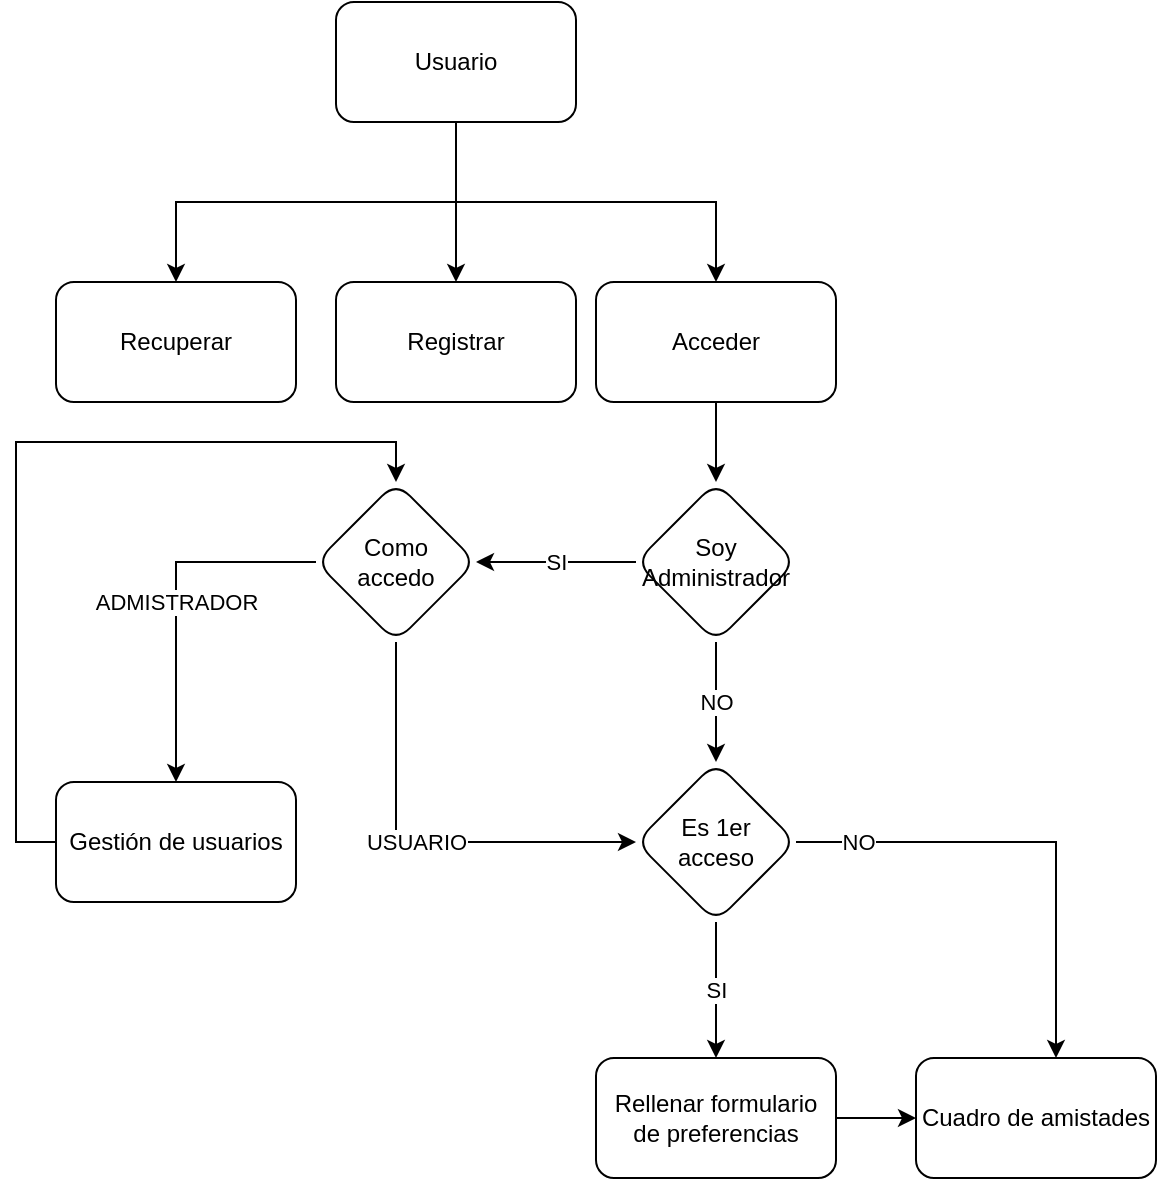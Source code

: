 <mxfile version="13.7.3" type="device"><diagram id="LEtIRIh8ZlxYXZfya3ff" name="Página-1"><mxGraphModel dx="967" dy="593" grid="1" gridSize="10" guides="1" tooltips="1" connect="1" arrows="1" fold="1" page="1" pageScale="1" pageWidth="827" pageHeight="1169" math="0" shadow="0"><root><mxCell id="0"/><mxCell id="1" parent="0"/><mxCell id="Gp6VIrjqDEYNjWv2Hnc3-4" value="" style="edgeStyle=orthogonalEdgeStyle;rounded=0;orthogonalLoop=1;jettySize=auto;html=1;" edge="1" parent="1" source="Gp6VIrjqDEYNjWv2Hnc3-2" target="Gp6VIrjqDEYNjWv2Hnc3-3"><mxGeometry relative="1" as="geometry"><Array as="points"><mxPoint x="339" y="402"/><mxPoint x="469" y="402"/></Array></mxGeometry></mxCell><mxCell id="Gp6VIrjqDEYNjWv2Hnc3-6" value="" style="edgeStyle=orthogonalEdgeStyle;rounded=0;orthogonalLoop=1;jettySize=auto;html=1;" edge="1" parent="1" source="Gp6VIrjqDEYNjWv2Hnc3-2" target="Gp6VIrjqDEYNjWv2Hnc3-5"><mxGeometry relative="1" as="geometry"/></mxCell><mxCell id="Gp6VIrjqDEYNjWv2Hnc3-8" value="" style="edgeStyle=orthogonalEdgeStyle;rounded=0;orthogonalLoop=1;jettySize=auto;html=1;" edge="1" parent="1" source="Gp6VIrjqDEYNjWv2Hnc3-2" target="Gp6VIrjqDEYNjWv2Hnc3-7"><mxGeometry relative="1" as="geometry"><Array as="points"><mxPoint x="339" y="402"/><mxPoint x="199" y="402"/></Array></mxGeometry></mxCell><mxCell id="Gp6VIrjqDEYNjWv2Hnc3-2" value="Usuario" style="rounded=1;whiteSpace=wrap;html=1;" vertex="1" parent="1"><mxGeometry x="279" y="302" width="120" height="60" as="geometry"/></mxCell><mxCell id="Gp6VIrjqDEYNjWv2Hnc3-10" value="" style="edgeStyle=orthogonalEdgeStyle;rounded=0;orthogonalLoop=1;jettySize=auto;html=1;" edge="1" parent="1" source="Gp6VIrjqDEYNjWv2Hnc3-3" target="Gp6VIrjqDEYNjWv2Hnc3-9"><mxGeometry relative="1" as="geometry"><Array as="points"><mxPoint x="469" y="532"/><mxPoint x="469" y="532"/></Array></mxGeometry></mxCell><mxCell id="Gp6VIrjqDEYNjWv2Hnc3-3" value="Acceder" style="rounded=1;whiteSpace=wrap;html=1;" vertex="1" parent="1"><mxGeometry x="409" y="442" width="120" height="60" as="geometry"/></mxCell><mxCell id="Gp6VIrjqDEYNjWv2Hnc3-5" value="Registrar" style="whiteSpace=wrap;html=1;rounded=1;" vertex="1" parent="1"><mxGeometry x="279" y="442" width="120" height="60" as="geometry"/></mxCell><mxCell id="Gp6VIrjqDEYNjWv2Hnc3-7" value="Recuperar" style="rounded=1;whiteSpace=wrap;html=1;" vertex="1" parent="1"><mxGeometry x="139" y="442" width="120" height="60" as="geometry"/></mxCell><mxCell id="Gp6VIrjqDEYNjWv2Hnc3-12" value="ADMISTRADOR" style="edgeStyle=orthogonalEdgeStyle;rounded=0;orthogonalLoop=1;jettySize=auto;html=1;" edge="1" parent="1" source="Gp6VIrjqDEYNjWv2Hnc3-25" target="Gp6VIrjqDEYNjWv2Hnc3-11"><mxGeometry relative="1" as="geometry"><mxPoint x="270" y="610" as="sourcePoint"/></mxGeometry></mxCell><mxCell id="Gp6VIrjqDEYNjWv2Hnc3-16" value="NO" style="edgeStyle=orthogonalEdgeStyle;rounded=0;orthogonalLoop=1;jettySize=auto;html=1;" edge="1" parent="1" source="Gp6VIrjqDEYNjWv2Hnc3-9" target="Gp6VIrjqDEYNjWv2Hnc3-15"><mxGeometry relative="1" as="geometry"><Array as="points"><mxPoint x="469" y="642"/><mxPoint x="469" y="642"/></Array></mxGeometry></mxCell><mxCell id="Gp6VIrjqDEYNjWv2Hnc3-26" value="SI" style="edgeStyle=orthogonalEdgeStyle;rounded=0;orthogonalLoop=1;jettySize=auto;html=1;" edge="1" parent="1" source="Gp6VIrjqDEYNjWv2Hnc3-9" target="Gp6VIrjqDEYNjWv2Hnc3-25"><mxGeometry relative="1" as="geometry"/></mxCell><mxCell id="Gp6VIrjqDEYNjWv2Hnc3-9" value="Soy&lt;br&gt;Administrador" style="rhombus;whiteSpace=wrap;html=1;rounded=1;" vertex="1" parent="1"><mxGeometry x="429" y="542" width="80" height="80" as="geometry"/></mxCell><mxCell id="Gp6VIrjqDEYNjWv2Hnc3-28" style="edgeStyle=orthogonalEdgeStyle;rounded=0;orthogonalLoop=1;jettySize=auto;html=1;exitX=0;exitY=0.5;exitDx=0;exitDy=0;entryX=0.5;entryY=0;entryDx=0;entryDy=0;startArrow=none;startFill=0;" edge="1" parent="1" source="Gp6VIrjqDEYNjWv2Hnc3-11" target="Gp6VIrjqDEYNjWv2Hnc3-25"><mxGeometry relative="1" as="geometry"/></mxCell><mxCell id="Gp6VIrjqDEYNjWv2Hnc3-11" value="Gestión de usuarios" style="whiteSpace=wrap;html=1;rounded=1;" vertex="1" parent="1"><mxGeometry x="139" y="692" width="120" height="60" as="geometry"/></mxCell><mxCell id="Gp6VIrjqDEYNjWv2Hnc3-18" value="SI" style="edgeStyle=orthogonalEdgeStyle;rounded=0;orthogonalLoop=1;jettySize=auto;html=1;" edge="1" parent="1" source="Gp6VIrjqDEYNjWv2Hnc3-15" target="Gp6VIrjqDEYNjWv2Hnc3-17"><mxGeometry relative="1" as="geometry"><Array as="points"><mxPoint x="469" y="822"/><mxPoint x="469" y="822"/></Array></mxGeometry></mxCell><mxCell id="Gp6VIrjqDEYNjWv2Hnc3-20" value="NO" style="edgeStyle=orthogonalEdgeStyle;rounded=0;orthogonalLoop=1;jettySize=auto;html=1;" edge="1" parent="1" source="Gp6VIrjqDEYNjWv2Hnc3-15" target="Gp6VIrjqDEYNjWv2Hnc3-19"><mxGeometry x="-0.739" relative="1" as="geometry"><Array as="points"><mxPoint x="639" y="722"/></Array><mxPoint as="offset"/></mxGeometry></mxCell><mxCell id="Gp6VIrjqDEYNjWv2Hnc3-15" value="Es 1er&lt;br&gt;acceso" style="rhombus;whiteSpace=wrap;html=1;rounded=1;" vertex="1" parent="1"><mxGeometry x="429" y="682" width="80" height="80" as="geometry"/></mxCell><mxCell id="Gp6VIrjqDEYNjWv2Hnc3-21" value="" style="edgeStyle=orthogonalEdgeStyle;rounded=0;orthogonalLoop=1;jettySize=auto;html=1;" edge="1" parent="1" source="Gp6VIrjqDEYNjWv2Hnc3-17" target="Gp6VIrjqDEYNjWv2Hnc3-19"><mxGeometry relative="1" as="geometry"/></mxCell><mxCell id="Gp6VIrjqDEYNjWv2Hnc3-17" value="Rellenar formulario&lt;br&gt;de preferencias" style="whiteSpace=wrap;html=1;rounded=1;" vertex="1" parent="1"><mxGeometry x="409" y="830" width="120" height="60" as="geometry"/></mxCell><mxCell id="Gp6VIrjqDEYNjWv2Hnc3-19" value="Cuadro de amistades" style="whiteSpace=wrap;html=1;rounded=1;" vertex="1" parent="1"><mxGeometry x="569" y="830" width="120" height="60" as="geometry"/></mxCell><mxCell id="Gp6VIrjqDEYNjWv2Hnc3-27" value="USUARIO" style="edgeStyle=orthogonalEdgeStyle;rounded=0;orthogonalLoop=1;jettySize=auto;html=1;exitX=0.5;exitY=1;exitDx=0;exitDy=0;" edge="1" parent="1" source="Gp6VIrjqDEYNjWv2Hnc3-25" target="Gp6VIrjqDEYNjWv2Hnc3-15"><mxGeometry relative="1" as="geometry"><Array as="points"><mxPoint x="309" y="722"/></Array></mxGeometry></mxCell><mxCell id="Gp6VIrjqDEYNjWv2Hnc3-25" value="Como&lt;br&gt;accedo" style="rhombus;whiteSpace=wrap;html=1;rounded=1;" vertex="1" parent="1"><mxGeometry x="269" y="542" width="80" height="80" as="geometry"/></mxCell></root></mxGraphModel></diagram></mxfile>